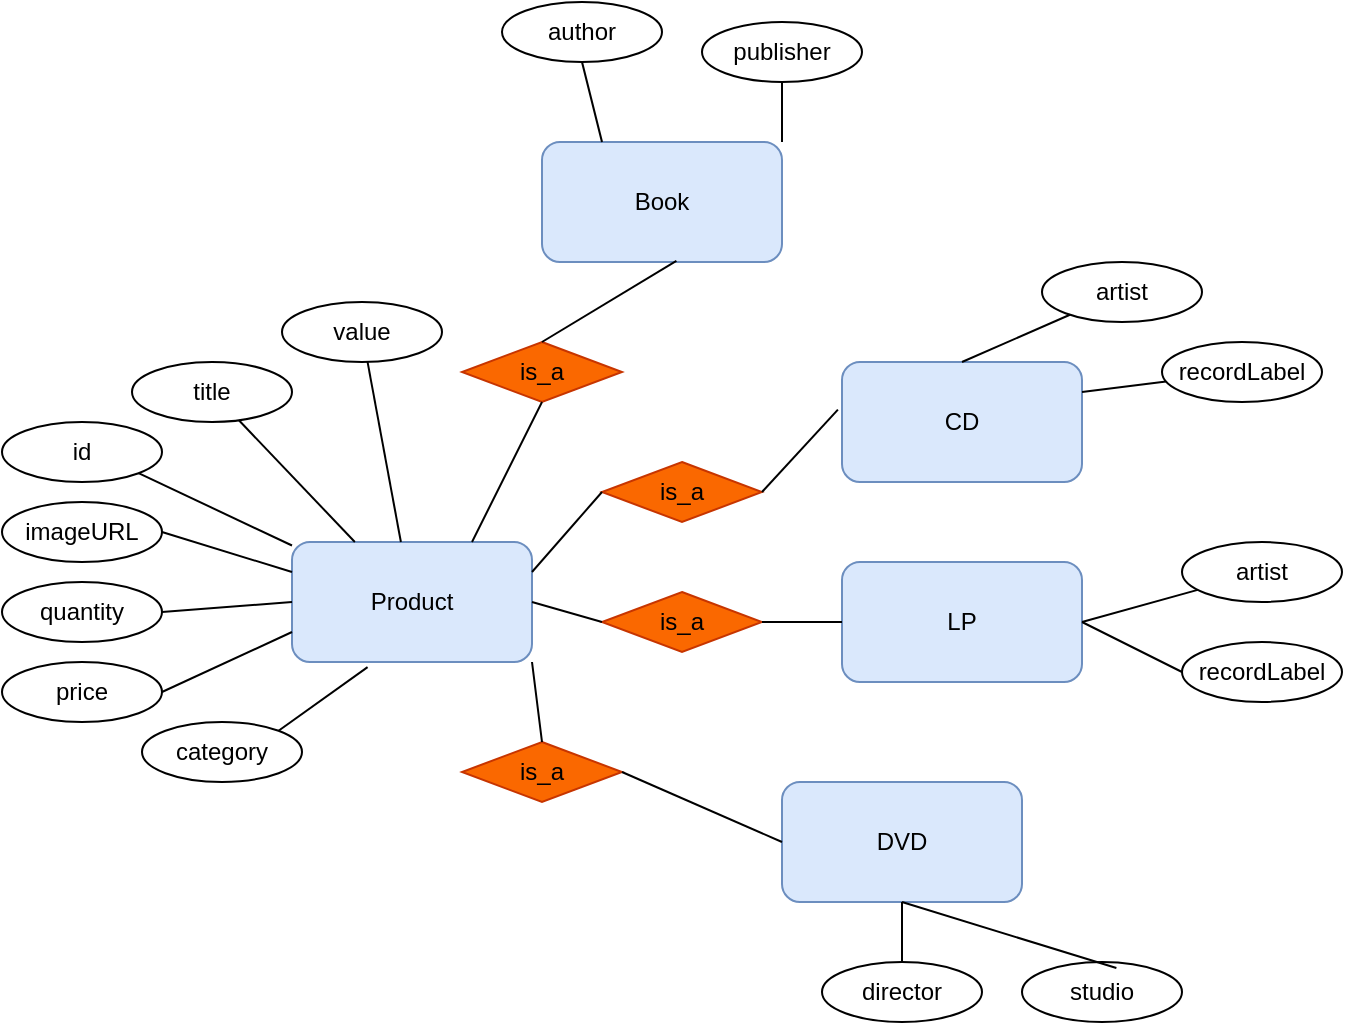 <mxfile version="22.1.18" type="github">
  <diagram id="R2lEEEUBdFMjLlhIrx00" name="Page-1">
    <mxGraphModel dx="1562" dy="891" grid="1" gridSize="10" guides="1" tooltips="1" connect="1" arrows="1" fold="1" page="1" pageScale="1" pageWidth="850" pageHeight="1100" math="0" shadow="0" extFonts="Permanent Marker^https://fonts.googleapis.com/css?family=Permanent+Marker">
      <root>
        <mxCell id="0" />
        <mxCell id="1" parent="0" />
        <mxCell id="zZhm9E_2jFgNcmyxIRVF-1" value="Product&lt;br&gt;" style="rounded=1;whiteSpace=wrap;html=1;fillColor=#dae8fc;strokeColor=#6c8ebf;" vertex="1" parent="1">
          <mxGeometry x="305" y="310" width="120" height="60" as="geometry" />
        </mxCell>
        <mxCell id="zZhm9E_2jFgNcmyxIRVF-2" value="DVD" style="rounded=1;whiteSpace=wrap;html=1;fillColor=#dae8fc;strokeColor=#6c8ebf;" vertex="1" parent="1">
          <mxGeometry x="550" y="430" width="120" height="60" as="geometry" />
        </mxCell>
        <mxCell id="zZhm9E_2jFgNcmyxIRVF-3" value="LP" style="rounded=1;whiteSpace=wrap;html=1;fillColor=#dae8fc;strokeColor=#6c8ebf;" vertex="1" parent="1">
          <mxGeometry x="580" y="320" width="120" height="60" as="geometry" />
        </mxCell>
        <mxCell id="zZhm9E_2jFgNcmyxIRVF-4" value="CD" style="rounded=1;whiteSpace=wrap;html=1;fillColor=#dae8fc;strokeColor=#6c8ebf;" vertex="1" parent="1">
          <mxGeometry x="580" y="220" width="120" height="60" as="geometry" />
        </mxCell>
        <mxCell id="zZhm9E_2jFgNcmyxIRVF-5" value="Book&lt;br&gt;" style="rounded=1;whiteSpace=wrap;html=1;fillColor=#dae8fc;strokeColor=#6c8ebf;" vertex="1" parent="1">
          <mxGeometry x="430" y="110" width="120" height="60" as="geometry" />
        </mxCell>
        <mxCell id="zZhm9E_2jFgNcmyxIRVF-6" value="id" style="ellipse;whiteSpace=wrap;html=1;" vertex="1" parent="1">
          <mxGeometry x="160" y="250" width="80" height="30" as="geometry" />
        </mxCell>
        <mxCell id="zZhm9E_2jFgNcmyxIRVF-7" value="imageURL" style="ellipse;whiteSpace=wrap;html=1;" vertex="1" parent="1">
          <mxGeometry x="160" y="290" width="80" height="30" as="geometry" />
        </mxCell>
        <mxCell id="zZhm9E_2jFgNcmyxIRVF-8" value="quantity" style="ellipse;whiteSpace=wrap;html=1;" vertex="1" parent="1">
          <mxGeometry x="160" y="330" width="80" height="30" as="geometry" />
        </mxCell>
        <mxCell id="zZhm9E_2jFgNcmyxIRVF-9" value="title" style="ellipse;whiteSpace=wrap;html=1;" vertex="1" parent="1">
          <mxGeometry x="225" y="220" width="80" height="30" as="geometry" />
        </mxCell>
        <mxCell id="zZhm9E_2jFgNcmyxIRVF-10" value="price" style="ellipse;whiteSpace=wrap;html=1;" vertex="1" parent="1">
          <mxGeometry x="160" y="370" width="80" height="30" as="geometry" />
        </mxCell>
        <mxCell id="zZhm9E_2jFgNcmyxIRVF-11" value="value" style="ellipse;whiteSpace=wrap;html=1;" vertex="1" parent="1">
          <mxGeometry x="300" y="190" width="80" height="30" as="geometry" />
        </mxCell>
        <mxCell id="zZhm9E_2jFgNcmyxIRVF-12" value="category" style="ellipse;whiteSpace=wrap;html=1;" vertex="1" parent="1">
          <mxGeometry x="230" y="400" width="80" height="30" as="geometry" />
        </mxCell>
        <mxCell id="zZhm9E_2jFgNcmyxIRVF-20" value="" style="endArrow=none;html=1;rounded=0;" edge="1" parent="1" source="zZhm9E_2jFgNcmyxIRVF-1" target="zZhm9E_2jFgNcmyxIRVF-11">
          <mxGeometry relative="1" as="geometry">
            <mxPoint x="340" y="360" as="sourcePoint" />
            <mxPoint x="500" y="360" as="targetPoint" />
          </mxGeometry>
        </mxCell>
        <mxCell id="zZhm9E_2jFgNcmyxIRVF-21" value="" style="endArrow=none;html=1;rounded=0;" edge="1" parent="1" source="zZhm9E_2jFgNcmyxIRVF-1" target="zZhm9E_2jFgNcmyxIRVF-9">
          <mxGeometry relative="1" as="geometry">
            <mxPoint x="340" y="360" as="sourcePoint" />
            <mxPoint x="500" y="360" as="targetPoint" />
          </mxGeometry>
        </mxCell>
        <mxCell id="zZhm9E_2jFgNcmyxIRVF-27" value="" style="endArrow=none;html=1;rounded=0;entryX=1;entryY=1;entryDx=0;entryDy=0;" edge="1" parent="1" source="zZhm9E_2jFgNcmyxIRVF-1" target="zZhm9E_2jFgNcmyxIRVF-6">
          <mxGeometry relative="1" as="geometry">
            <mxPoint x="340" y="360" as="sourcePoint" />
            <mxPoint x="500" y="360" as="targetPoint" />
          </mxGeometry>
        </mxCell>
        <mxCell id="zZhm9E_2jFgNcmyxIRVF-28" value="" style="endArrow=none;html=1;rounded=0;entryX=1;entryY=0.5;entryDx=0;entryDy=0;exitX=0;exitY=0.25;exitDx=0;exitDy=0;" edge="1" parent="1" source="zZhm9E_2jFgNcmyxIRVF-1" target="zZhm9E_2jFgNcmyxIRVF-7">
          <mxGeometry relative="1" as="geometry">
            <mxPoint x="340" y="360" as="sourcePoint" />
            <mxPoint x="500" y="360" as="targetPoint" />
          </mxGeometry>
        </mxCell>
        <mxCell id="zZhm9E_2jFgNcmyxIRVF-29" value="" style="endArrow=none;html=1;rounded=0;entryX=1;entryY=0.5;entryDx=0;entryDy=0;exitX=0;exitY=0.5;exitDx=0;exitDy=0;" edge="1" parent="1" source="zZhm9E_2jFgNcmyxIRVF-1" target="zZhm9E_2jFgNcmyxIRVF-8">
          <mxGeometry relative="1" as="geometry">
            <mxPoint x="340" y="360" as="sourcePoint" />
            <mxPoint x="500" y="360" as="targetPoint" />
          </mxGeometry>
        </mxCell>
        <mxCell id="zZhm9E_2jFgNcmyxIRVF-30" value="" style="endArrow=none;html=1;rounded=0;entryX=1;entryY=0.5;entryDx=0;entryDy=0;exitX=0;exitY=0.75;exitDx=0;exitDy=0;" edge="1" parent="1" source="zZhm9E_2jFgNcmyxIRVF-1" target="zZhm9E_2jFgNcmyxIRVF-10">
          <mxGeometry relative="1" as="geometry">
            <mxPoint x="340" y="360" as="sourcePoint" />
            <mxPoint x="500" y="360" as="targetPoint" />
          </mxGeometry>
        </mxCell>
        <mxCell id="zZhm9E_2jFgNcmyxIRVF-31" value="" style="endArrow=none;html=1;rounded=0;entryX=1;entryY=0;entryDx=0;entryDy=0;exitX=0.315;exitY=1.043;exitDx=0;exitDy=0;exitPerimeter=0;" edge="1" parent="1" source="zZhm9E_2jFgNcmyxIRVF-1" target="zZhm9E_2jFgNcmyxIRVF-12">
          <mxGeometry relative="1" as="geometry">
            <mxPoint x="340" y="360" as="sourcePoint" />
            <mxPoint x="500" y="360" as="targetPoint" />
          </mxGeometry>
        </mxCell>
        <mxCell id="zZhm9E_2jFgNcmyxIRVF-32" value="is_a" style="rhombus;whiteSpace=wrap;html=1;fillColor=#FA6800;fontColor=#000000;strokeColor=#C73500;" vertex="1" parent="1">
          <mxGeometry x="390" y="210" width="80" height="30" as="geometry" />
        </mxCell>
        <mxCell id="zZhm9E_2jFgNcmyxIRVF-33" value="is_a" style="rhombus;whiteSpace=wrap;html=1;fillColor=#FA6800;fontColor=#000000;strokeColor=#C73500;" vertex="1" parent="1">
          <mxGeometry x="460" y="270" width="80" height="30" as="geometry" />
        </mxCell>
        <mxCell id="zZhm9E_2jFgNcmyxIRVF-34" value="is_a" style="rhombus;whiteSpace=wrap;html=1;fillColor=#FA6800;fontColor=#000000;strokeColor=#C73500;" vertex="1" parent="1">
          <mxGeometry x="460" y="335" width="80" height="30" as="geometry" />
        </mxCell>
        <mxCell id="zZhm9E_2jFgNcmyxIRVF-35" value="is_a" style="rhombus;whiteSpace=wrap;html=1;fillColor=#FA6800;fontColor=#000000;strokeColor=#C73500;" vertex="1" parent="1">
          <mxGeometry x="390" y="410" width="80" height="30" as="geometry" />
        </mxCell>
        <mxCell id="zZhm9E_2jFgNcmyxIRVF-37" value="" style="endArrow=none;html=1;rounded=0;exitX=0.75;exitY=0;exitDx=0;exitDy=0;entryX=0.5;entryY=1;entryDx=0;entryDy=0;" edge="1" parent="1" source="zZhm9E_2jFgNcmyxIRVF-1" target="zZhm9E_2jFgNcmyxIRVF-32">
          <mxGeometry relative="1" as="geometry">
            <mxPoint x="340" y="360" as="sourcePoint" />
            <mxPoint x="500" y="360" as="targetPoint" />
          </mxGeometry>
        </mxCell>
        <mxCell id="zZhm9E_2jFgNcmyxIRVF-38" value="" style="endArrow=none;html=1;rounded=0;exitX=1;exitY=0.25;exitDx=0;exitDy=0;entryX=0;entryY=0.5;entryDx=0;entryDy=0;" edge="1" parent="1" source="zZhm9E_2jFgNcmyxIRVF-1" target="zZhm9E_2jFgNcmyxIRVF-33">
          <mxGeometry relative="1" as="geometry">
            <mxPoint x="340" y="360" as="sourcePoint" />
            <mxPoint x="500" y="360" as="targetPoint" />
          </mxGeometry>
        </mxCell>
        <mxCell id="zZhm9E_2jFgNcmyxIRVF-39" value="" style="endArrow=none;html=1;rounded=0;exitX=1;exitY=0.5;exitDx=0;exitDy=0;" edge="1" parent="1" source="zZhm9E_2jFgNcmyxIRVF-1">
          <mxGeometry relative="1" as="geometry">
            <mxPoint x="340" y="360" as="sourcePoint" />
            <mxPoint x="460" y="350" as="targetPoint" />
          </mxGeometry>
        </mxCell>
        <mxCell id="zZhm9E_2jFgNcmyxIRVF-40" value="" style="endArrow=none;html=1;rounded=0;exitX=1;exitY=1;exitDx=0;exitDy=0;entryX=0.5;entryY=0;entryDx=0;entryDy=0;" edge="1" parent="1" source="zZhm9E_2jFgNcmyxIRVF-1" target="zZhm9E_2jFgNcmyxIRVF-35">
          <mxGeometry relative="1" as="geometry">
            <mxPoint x="340" y="360" as="sourcePoint" />
            <mxPoint x="500" y="360" as="targetPoint" />
          </mxGeometry>
        </mxCell>
        <mxCell id="zZhm9E_2jFgNcmyxIRVF-41" value="" style="endArrow=none;html=1;rounded=0;exitX=1;exitY=0.5;exitDx=0;exitDy=0;entryX=0;entryY=0.5;entryDx=0;entryDy=0;" edge="1" parent="1" source="zZhm9E_2jFgNcmyxIRVF-35" target="zZhm9E_2jFgNcmyxIRVF-2">
          <mxGeometry relative="1" as="geometry">
            <mxPoint x="340" y="360" as="sourcePoint" />
            <mxPoint x="500" y="360" as="targetPoint" />
          </mxGeometry>
        </mxCell>
        <mxCell id="zZhm9E_2jFgNcmyxIRVF-42" value="" style="endArrow=none;html=1;rounded=0;exitX=1;exitY=0.5;exitDx=0;exitDy=0;" edge="1" parent="1" source="zZhm9E_2jFgNcmyxIRVF-34" target="zZhm9E_2jFgNcmyxIRVF-3">
          <mxGeometry relative="1" as="geometry">
            <mxPoint x="340" y="360" as="sourcePoint" />
            <mxPoint x="500" y="360" as="targetPoint" />
          </mxGeometry>
        </mxCell>
        <mxCell id="zZhm9E_2jFgNcmyxIRVF-43" value="" style="endArrow=none;html=1;rounded=0;exitX=1;exitY=0.5;exitDx=0;exitDy=0;entryX=-0.017;entryY=0.397;entryDx=0;entryDy=0;entryPerimeter=0;" edge="1" parent="1" source="zZhm9E_2jFgNcmyxIRVF-33" target="zZhm9E_2jFgNcmyxIRVF-4">
          <mxGeometry relative="1" as="geometry">
            <mxPoint x="340" y="360" as="sourcePoint" />
            <mxPoint x="500" y="360" as="targetPoint" />
            <Array as="points" />
          </mxGeometry>
        </mxCell>
        <mxCell id="zZhm9E_2jFgNcmyxIRVF-44" value="" style="endArrow=none;html=1;rounded=0;exitX=0.5;exitY=0;exitDx=0;exitDy=0;entryX=0.56;entryY=0.99;entryDx=0;entryDy=0;entryPerimeter=0;" edge="1" parent="1" source="zZhm9E_2jFgNcmyxIRVF-32" target="zZhm9E_2jFgNcmyxIRVF-5">
          <mxGeometry relative="1" as="geometry">
            <mxPoint x="340" y="360" as="sourcePoint" />
            <mxPoint x="500" y="360" as="targetPoint" />
          </mxGeometry>
        </mxCell>
        <mxCell id="zZhm9E_2jFgNcmyxIRVF-45" value="publisher" style="ellipse;whiteSpace=wrap;html=1;" vertex="1" parent="1">
          <mxGeometry x="510" y="50" width="80" height="30" as="geometry" />
        </mxCell>
        <mxCell id="zZhm9E_2jFgNcmyxIRVF-46" value="author" style="ellipse;whiteSpace=wrap;html=1;" vertex="1" parent="1">
          <mxGeometry x="410" y="40" width="80" height="30" as="geometry" />
        </mxCell>
        <mxCell id="zZhm9E_2jFgNcmyxIRVF-47" value="recordLabel" style="ellipse;whiteSpace=wrap;html=1;" vertex="1" parent="1">
          <mxGeometry x="750" y="360" width="80" height="30" as="geometry" />
        </mxCell>
        <mxCell id="zZhm9E_2jFgNcmyxIRVF-48" value="artist" style="ellipse;whiteSpace=wrap;html=1;" vertex="1" parent="1">
          <mxGeometry x="750" y="310" width="80" height="30" as="geometry" />
        </mxCell>
        <mxCell id="zZhm9E_2jFgNcmyxIRVF-49" value="recordLabel" style="ellipse;whiteSpace=wrap;html=1;" vertex="1" parent="1">
          <mxGeometry x="740" y="210" width="80" height="30" as="geometry" />
        </mxCell>
        <mxCell id="zZhm9E_2jFgNcmyxIRVF-50" value="artist" style="ellipse;whiteSpace=wrap;html=1;" vertex="1" parent="1">
          <mxGeometry x="680" y="170" width="80" height="30" as="geometry" />
        </mxCell>
        <mxCell id="zZhm9E_2jFgNcmyxIRVF-51" value="director" style="ellipse;whiteSpace=wrap;html=1;" vertex="1" parent="1">
          <mxGeometry x="570" y="520" width="80" height="30" as="geometry" />
        </mxCell>
        <mxCell id="zZhm9E_2jFgNcmyxIRVF-52" value="studio" style="ellipse;whiteSpace=wrap;html=1;" vertex="1" parent="1">
          <mxGeometry x="670" y="520" width="80" height="30" as="geometry" />
        </mxCell>
        <mxCell id="zZhm9E_2jFgNcmyxIRVF-53" value="" style="endArrow=none;html=1;rounded=0;exitX=0.25;exitY=0;exitDx=0;exitDy=0;entryX=0.5;entryY=1;entryDx=0;entryDy=0;" edge="1" parent="1" source="zZhm9E_2jFgNcmyxIRVF-5" target="zZhm9E_2jFgNcmyxIRVF-46">
          <mxGeometry relative="1" as="geometry">
            <mxPoint x="340" y="360" as="sourcePoint" />
            <mxPoint x="500" y="360" as="targetPoint" />
          </mxGeometry>
        </mxCell>
        <mxCell id="zZhm9E_2jFgNcmyxIRVF-54" value="" style="endArrow=none;html=1;rounded=0;exitX=1;exitY=0;exitDx=0;exitDy=0;" edge="1" parent="1" source="zZhm9E_2jFgNcmyxIRVF-5" target="zZhm9E_2jFgNcmyxIRVF-45">
          <mxGeometry relative="1" as="geometry">
            <mxPoint x="340" y="360" as="sourcePoint" />
            <mxPoint x="500" y="360" as="targetPoint" />
          </mxGeometry>
        </mxCell>
        <mxCell id="zZhm9E_2jFgNcmyxIRVF-55" value="" style="endArrow=none;html=1;rounded=0;exitX=0.5;exitY=0;exitDx=0;exitDy=0;" edge="1" parent="1" source="zZhm9E_2jFgNcmyxIRVF-4" target="zZhm9E_2jFgNcmyxIRVF-50">
          <mxGeometry relative="1" as="geometry">
            <mxPoint x="340" y="360" as="sourcePoint" />
            <mxPoint x="500" y="360" as="targetPoint" />
          </mxGeometry>
        </mxCell>
        <mxCell id="zZhm9E_2jFgNcmyxIRVF-56" value="" style="endArrow=none;html=1;rounded=0;exitX=1;exitY=0.25;exitDx=0;exitDy=0;" edge="1" parent="1" source="zZhm9E_2jFgNcmyxIRVF-4" target="zZhm9E_2jFgNcmyxIRVF-49">
          <mxGeometry relative="1" as="geometry">
            <mxPoint x="340" y="360" as="sourcePoint" />
            <mxPoint x="500" y="360" as="targetPoint" />
          </mxGeometry>
        </mxCell>
        <mxCell id="zZhm9E_2jFgNcmyxIRVF-57" value="" style="endArrow=none;html=1;rounded=0;exitX=1;exitY=0.5;exitDx=0;exitDy=0;" edge="1" parent="1" source="zZhm9E_2jFgNcmyxIRVF-3" target="zZhm9E_2jFgNcmyxIRVF-48">
          <mxGeometry relative="1" as="geometry">
            <mxPoint x="340" y="360" as="sourcePoint" />
            <mxPoint x="500" y="360" as="targetPoint" />
          </mxGeometry>
        </mxCell>
        <mxCell id="zZhm9E_2jFgNcmyxIRVF-58" value="" style="endArrow=none;html=1;rounded=0;exitX=1;exitY=0.5;exitDx=0;exitDy=0;entryX=0;entryY=0.5;entryDx=0;entryDy=0;" edge="1" parent="1" source="zZhm9E_2jFgNcmyxIRVF-3" target="zZhm9E_2jFgNcmyxIRVF-47">
          <mxGeometry relative="1" as="geometry">
            <mxPoint x="340" y="360" as="sourcePoint" />
            <mxPoint x="500" y="360" as="targetPoint" />
          </mxGeometry>
        </mxCell>
        <mxCell id="zZhm9E_2jFgNcmyxIRVF-59" value="" style="endArrow=none;html=1;rounded=0;entryX=0.5;entryY=1;entryDx=0;entryDy=0;exitX=0.5;exitY=0;exitDx=0;exitDy=0;" edge="1" parent="1" source="zZhm9E_2jFgNcmyxIRVF-51" target="zZhm9E_2jFgNcmyxIRVF-2">
          <mxGeometry relative="1" as="geometry">
            <mxPoint x="340" y="360" as="sourcePoint" />
            <mxPoint x="500" y="360" as="targetPoint" />
          </mxGeometry>
        </mxCell>
        <mxCell id="zZhm9E_2jFgNcmyxIRVF-60" value="" style="endArrow=none;html=1;rounded=0;entryX=0.5;entryY=1;entryDx=0;entryDy=0;exitX=0.59;exitY=0.1;exitDx=0;exitDy=0;exitPerimeter=0;" edge="1" parent="1" source="zZhm9E_2jFgNcmyxIRVF-52" target="zZhm9E_2jFgNcmyxIRVF-2">
          <mxGeometry relative="1" as="geometry">
            <mxPoint x="340" y="360" as="sourcePoint" />
            <mxPoint x="500" y="360" as="targetPoint" />
          </mxGeometry>
        </mxCell>
      </root>
    </mxGraphModel>
  </diagram>
</mxfile>
